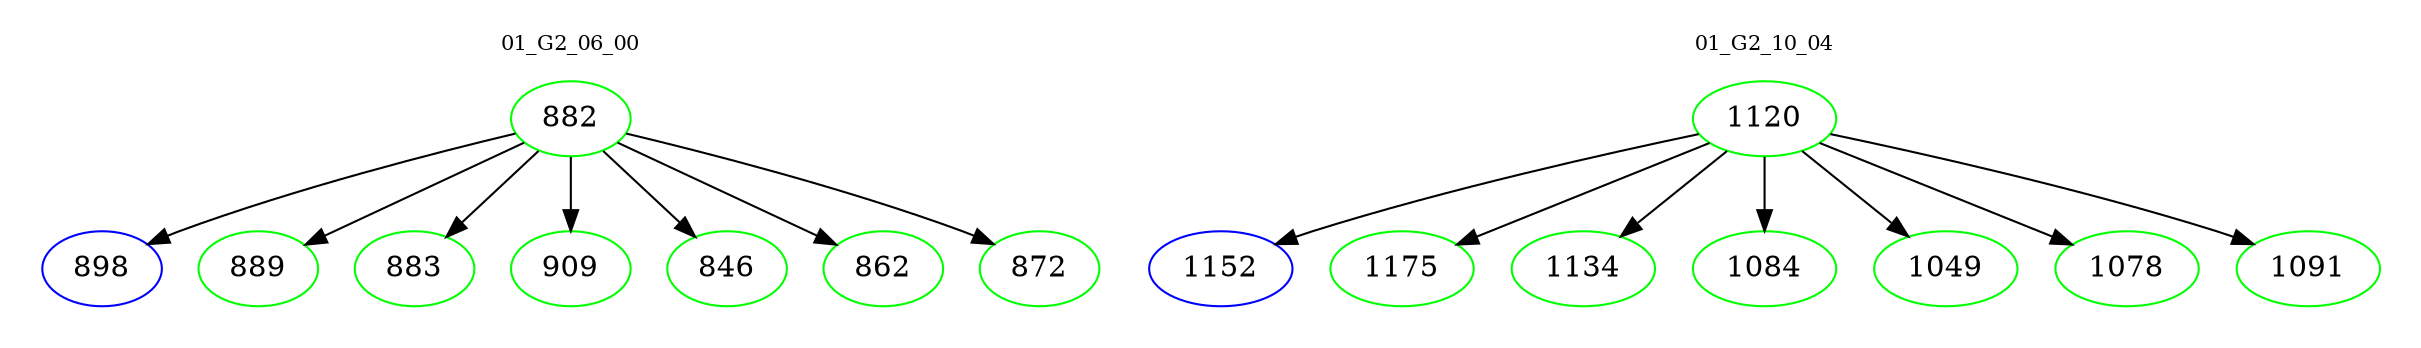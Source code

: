 digraph{
subgraph cluster_0 {
color = white
label = "01_G2_06_00";
fontsize=10;
T0_882 [label="882", color="green"]
T0_882 -> T0_898 [color="black"]
T0_898 [label="898", color="blue"]
T0_882 -> T0_889 [color="black"]
T0_889 [label="889", color="green"]
T0_882 -> T0_883 [color="black"]
T0_883 [label="883", color="green"]
T0_882 -> T0_909 [color="black"]
T0_909 [label="909", color="green"]
T0_882 -> T0_846 [color="black"]
T0_846 [label="846", color="green"]
T0_882 -> T0_862 [color="black"]
T0_862 [label="862", color="green"]
T0_882 -> T0_872 [color="black"]
T0_872 [label="872", color="green"]
}
subgraph cluster_1 {
color = white
label = "01_G2_10_04";
fontsize=10;
T1_1120 [label="1120", color="green"]
T1_1120 -> T1_1152 [color="black"]
T1_1152 [label="1152", color="blue"]
T1_1120 -> T1_1175 [color="black"]
T1_1175 [label="1175", color="green"]
T1_1120 -> T1_1134 [color="black"]
T1_1134 [label="1134", color="green"]
T1_1120 -> T1_1084 [color="black"]
T1_1084 [label="1084", color="green"]
T1_1120 -> T1_1049 [color="black"]
T1_1049 [label="1049", color="green"]
T1_1120 -> T1_1078 [color="black"]
T1_1078 [label="1078", color="green"]
T1_1120 -> T1_1091 [color="black"]
T1_1091 [label="1091", color="green"]
}
}
